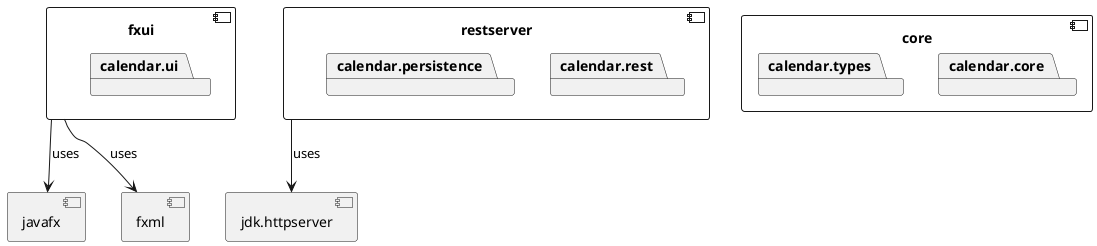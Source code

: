 @startuml JavaFX Project Package Diagram




component core {
    package "calendar.core" {
    }

    package "calendar.types" {

    }
}

component fxui {
    package "calendar.ui" {

    }
}

component restserver {
    package "calendar.rest" {

    }
    package "calendar.persistence" {

    }
}

[javafx]
[jdk.httpserver]
[fxml]


' [CoreService] -down-> [TypeA] : uses
' [CoreService] -down-> [TypeB] : uses
' [CoreController] --> [CoreService] : controls
' [MainUI] --> [UIController] : interacts with
' [UIController] --> [CoreService] : accesses

' [RestService] --> [PersistenceManager] : interacts with
' [RestController] --> [RestService] : provides
' [PersistenceManager] --> [Entity] : manages
' [DatabaseUtil] --> [PersistenceManager] : assists

fxui --> javafx : uses
fxui --> fxml : uses
restserver --> jdk.httpserver : uses


@enduml
